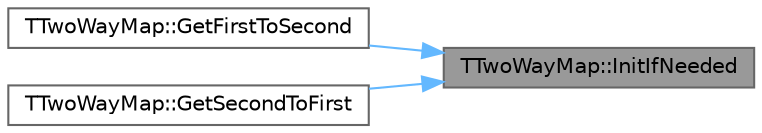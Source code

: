 digraph "TTwoWayMap::InitIfNeeded"
{
 // INTERACTIVE_SVG=YES
 // LATEX_PDF_SIZE
  bgcolor="transparent";
  edge [fontname=Helvetica,fontsize=10,labelfontname=Helvetica,labelfontsize=10];
  node [fontname=Helvetica,fontsize=10,shape=box,height=0.2,width=0.4];
  rankdir="RL";
  Node1 [id="Node000001",label="TTwoWayMap::InitIfNeeded",height=0.2,width=0.4,color="gray40", fillcolor="grey60", style="filled", fontcolor="black",tooltip=" "];
  Node1 -> Node2 [id="edge1_Node000001_Node000002",dir="back",color="steelblue1",style="solid",tooltip=" "];
  Node2 [id="Node000002",label="TTwoWayMap::GetFirstToSecond",height=0.2,width=0.4,color="grey40", fillcolor="white", style="filled",URL="$d3/dbe/structTTwoWayMap.html#a24f63a41e2398d324dedfe30ec8b2d1f",tooltip=" "];
  Node1 -> Node3 [id="edge2_Node000001_Node000003",dir="back",color="steelblue1",style="solid",tooltip=" "];
  Node3 [id="Node000003",label="TTwoWayMap::GetSecondToFirst",height=0.2,width=0.4,color="grey40", fillcolor="white", style="filled",URL="$d3/dbe/structTTwoWayMap.html#a18a08bd47431ee3c90bec408e1c2e74c",tooltip=" "];
}
